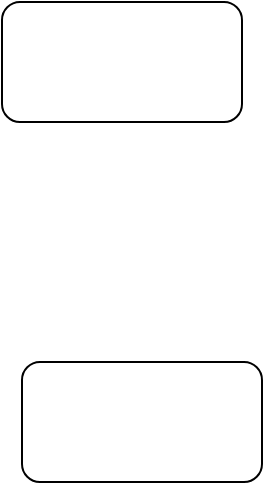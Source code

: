 <mxfile version="24.3.1" type="github">
  <diagram name="第 1 页" id="vK5pfrnNj27c0dVTTzbN">
    <mxGraphModel dx="1000" dy="613" grid="1" gridSize="10" guides="1" tooltips="1" connect="1" arrows="1" fold="1" page="1" pageScale="1" pageWidth="827" pageHeight="1169" math="0" shadow="0">
      <root>
        <mxCell id="0" />
        <mxCell id="1" parent="0" />
        <mxCell id="UFN2SsFe_cfE0cdutVAC-1" value="" style="rounded=1;whiteSpace=wrap;html=1;" vertex="1" parent="1">
          <mxGeometry x="210" y="60" width="120" height="60" as="geometry" />
        </mxCell>
        <mxCell id="UFN2SsFe_cfE0cdutVAC-2" value="" style="rounded=1;whiteSpace=wrap;html=1;" vertex="1" parent="1">
          <mxGeometry x="220" y="240" width="120" height="60" as="geometry" />
        </mxCell>
      </root>
    </mxGraphModel>
  </diagram>
</mxfile>
